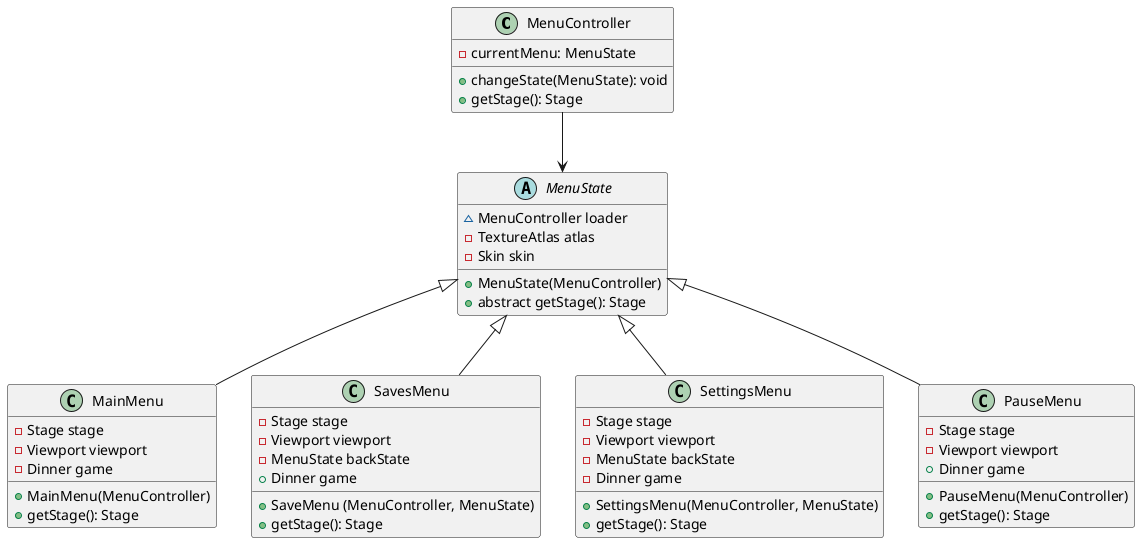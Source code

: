 @startuml
' class AudioController {
'     - static ArrayList<Music> playlist
'     - static Music currentMusic
'     --
'     + static void playMusic(int trackNumber)
'     + static void setVolume(float volume)
'     + static void pauseMusic()
' }



class MenuController {
    - currentMenu: MenuState
    + changeState(MenuState): void
    + getStage(): Stage
}

abstract class MenuState {
    ~ MenuController loader
    - TextureAtlas atlas
    - Skin skin
    + MenuState(MenuController)
    + abstract getStage(): Stage
}

class MainMenu {
    - Stage stage
    - Viewport viewport
    - Dinner game
    + MainMenu(MenuController)
    + getStage(): Stage
}

' class OptionMenu {
'     - Stage stage
'     - Viewport viewport
'     - MenuState backState
'     + OptionMenu(MenuController, MenuState)
'     + getStage(): Stage
' }

class SavesMenu {
    - Stage stage
    - Viewport viewport
    - MenuState backState
    + Dinner game 
    + SaveMenu (MenuController, MenuState)
    + getStage(): Stage
}


class SettingsMenu {
    - Stage stage
    - Viewport viewport
    - MenuState backState
    - Dinner game
    + SettingsMenu(MenuController, MenuState)
    + getStage(): Stage
}


class PauseMenu {
    - Stage stage
    - Viewport viewport
    + Dinner game
    + PauseMenu(MenuController)
    + getStage(): Stage
}



MenuController --> MenuState
MenuState <|-- MainMenu
MenuState <|-- SettingsMenu
MenuState <|-- SavesMenu
MenuState <|-- PauseMenu
@enduml